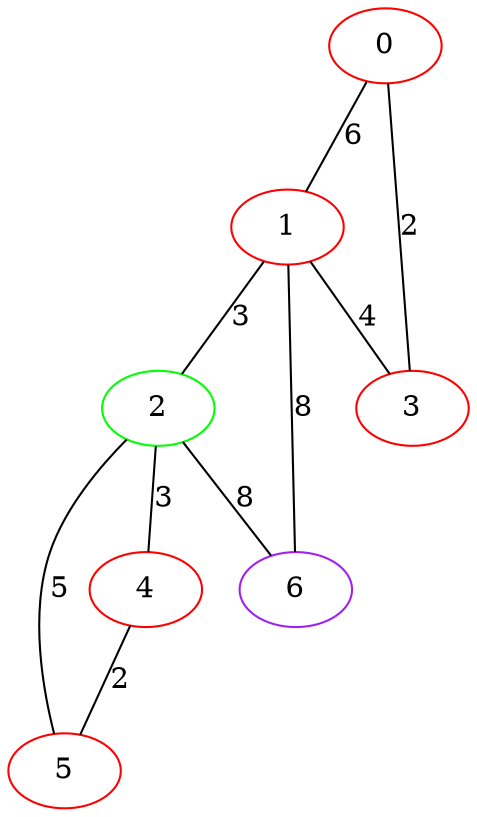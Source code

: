 graph "" {
0 [color=red, weight=1];
1 [color=red, weight=1];
2 [color=green, weight=2];
3 [color=red, weight=1];
4 [color=red, weight=1];
5 [color=red, weight=1];
6 [color=purple, weight=4];
0 -- 1  [key=0, label=6];
0 -- 3  [key=0, label=2];
1 -- 2  [key=0, label=3];
1 -- 3  [key=0, label=4];
1 -- 6  [key=0, label=8];
2 -- 4  [key=0, label=3];
2 -- 5  [key=0, label=5];
2 -- 6  [key=0, label=8];
4 -- 5  [key=0, label=2];
}
